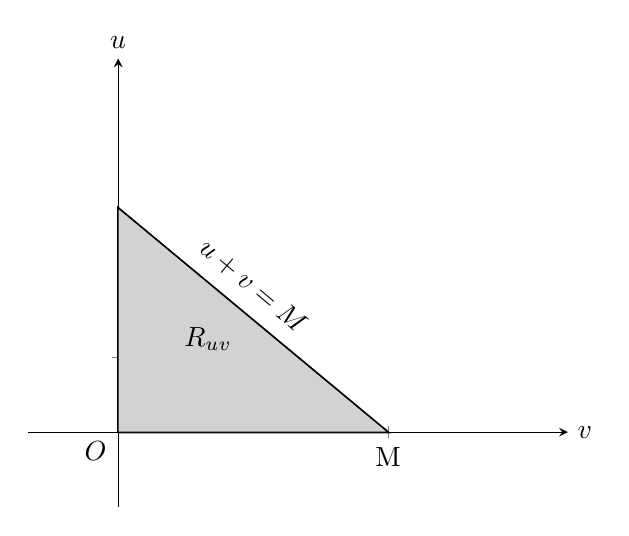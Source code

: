 \begin{tikzpicture}
\begin{axis}[
	axis lines=middle,
	xmin=-1,xmax=5,
	ymin=-1,ymax=5,
	xlabel={$v$},
	xlabel style=right,
	xtick={3},
	xticklabel={M},
	ytick={1},
	yticklabel={\empty},
	ylabel={$u$},
	ylabel style=above]
\addplot[black,thick] coordinates {(0,0) (3,0) (0,3) (0,0)};
\addplot[fill=gray!35] coordinates {(0,0) (3,0) (0,3) (0,0)};
\node at (axis cs:1,1.25) {$R_{uv}$};
\node at (axis cs:-.25,-.25) {$O$};
\node[rotate=-40] at (axis cs:1.5,1.95) {$u+v=M$};
\end{axis}
\end{tikzpicture}